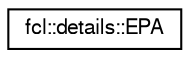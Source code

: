 digraph "Graphical Class Hierarchy"
{
  edge [fontname="FreeSans",fontsize="10",labelfontname="FreeSans",labelfontsize="10"];
  node [fontname="FreeSans",fontsize="10",shape=record];
  rankdir="LR";
  Node1 [label="fcl::details::EPA",height=0.2,width=0.4,color="black", fillcolor="white", style="filled",URL="$a00052.html",tooltip="class for EPA algorithm "];
}
